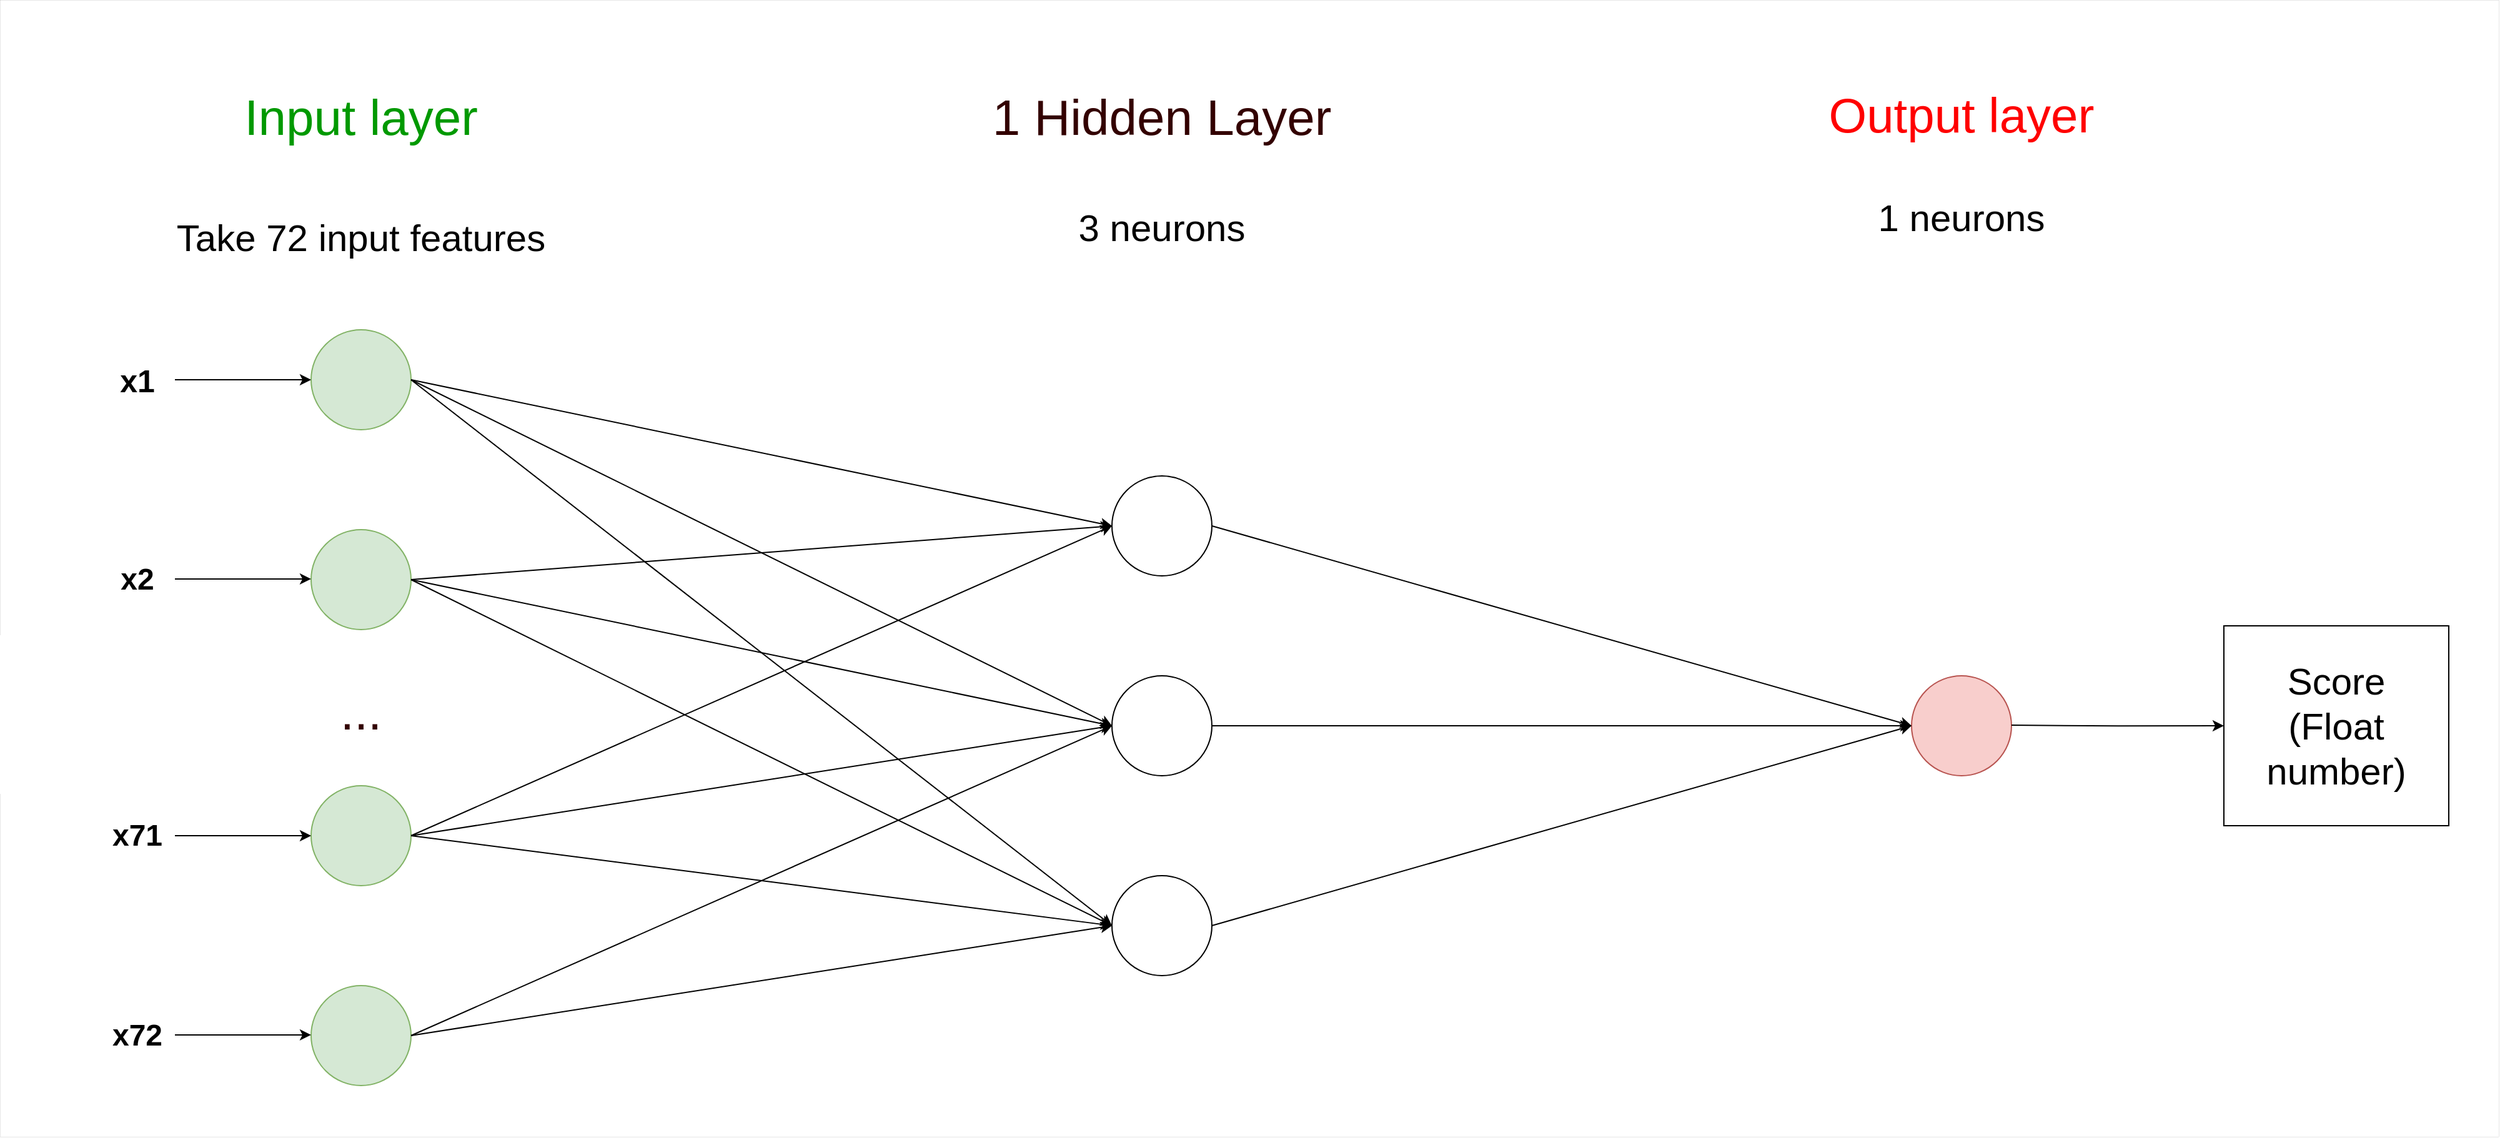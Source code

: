 <mxfile version="24.5.3" type="device">
  <diagram name="Page-1" id="yutKTJsLlQPalype0357">
    <mxGraphModel dx="3475" dy="2523" grid="1" gridSize="10" guides="1" tooltips="1" connect="1" arrows="1" fold="1" page="1" pageScale="1" pageWidth="850" pageHeight="1100" math="0" shadow="0">
      <root>
        <mxCell id="0" />
        <mxCell id="1" parent="0" />
        <mxCell id="drNLDpY8MwPUPVbuaoN--1" value="" style="ellipse;whiteSpace=wrap;html=1;aspect=fixed;fillColor=#d5e8d4;strokeColor=#82b366;" vertex="1" parent="1">
          <mxGeometry x="119" y="-56" width="80" height="80" as="geometry" />
        </mxCell>
        <mxCell id="drNLDpY8MwPUPVbuaoN--2" value="" style="ellipse;whiteSpace=wrap;html=1;aspect=fixed;fillColor=#d5e8d4;strokeColor=#82b366;" vertex="1" parent="1">
          <mxGeometry x="119" y="104" width="80" height="80" as="geometry" />
        </mxCell>
        <mxCell id="drNLDpY8MwPUPVbuaoN--3" value="" style="ellipse;whiteSpace=wrap;html=1;aspect=fixed;fillColor=#d5e8d4;strokeColor=#82b366;" vertex="1" parent="1">
          <mxGeometry x="119" y="309" width="80" height="80" as="geometry" />
        </mxCell>
        <mxCell id="drNLDpY8MwPUPVbuaoN--4" value="" style="ellipse;whiteSpace=wrap;html=1;aspect=fixed;fillColor=#d5e8d4;strokeColor=#82b366;" vertex="1" parent="1">
          <mxGeometry x="119" y="469" width="80" height="80" as="geometry" />
        </mxCell>
        <mxCell id="drNLDpY8MwPUPVbuaoN--5" value="" style="ellipse;whiteSpace=wrap;html=1;aspect=fixed;" vertex="1" parent="1">
          <mxGeometry x="760" y="61" width="80" height="80" as="geometry" />
        </mxCell>
        <mxCell id="drNLDpY8MwPUPVbuaoN--6" value="" style="ellipse;whiteSpace=wrap;html=1;aspect=fixed;" vertex="1" parent="1">
          <mxGeometry x="760" y="221" width="80" height="80" as="geometry" />
        </mxCell>
        <mxCell id="drNLDpY8MwPUPVbuaoN--7" value="" style="ellipse;whiteSpace=wrap;html=1;aspect=fixed;" vertex="1" parent="1">
          <mxGeometry x="760" y="381" width="80" height="80" as="geometry" />
        </mxCell>
        <mxCell id="drNLDpY8MwPUPVbuaoN--11" value="" style="ellipse;whiteSpace=wrap;html=1;aspect=fixed;fillColor=#f8cecc;strokeColor=#b85450;" vertex="1" parent="1">
          <mxGeometry x="1400" y="221" width="80" height="80" as="geometry" />
        </mxCell>
        <mxCell id="drNLDpY8MwPUPVbuaoN--13" value="&lt;span style=&quot;font-family: Helvetica; font-style: normal; font-variant-ligatures: normal; font-variant-caps: normal; font-weight: 400; letter-spacing: normal; orphans: 2; text-indent: 0px; text-transform: none; widows: 2; word-spacing: 0px; -webkit-text-stroke-width: 0px; white-space: nowrap; background-color: rgb(255, 255, 255); text-decoration-thickness: initial; text-decoration-style: initial; text-decoration-color: initial; float: none; display: inline !important;&quot;&gt;&lt;font style=&quot;font-size: 40px;&quot; color=&quot;#009900&quot;&gt;Input layer&lt;/font&gt;&lt;/span&gt;" style="text;whiteSpace=wrap;html=1;align=center;" vertex="1" parent="1">
          <mxGeometry x="34" y="-257" width="250" height="60" as="geometry" />
        </mxCell>
        <mxCell id="drNLDpY8MwPUPVbuaoN--14" value="&lt;span style=&quot;text-wrap: nowrap; background-color: rgb(255, 255, 255);&quot;&gt;&lt;font style=&quot;font-size: 39px;&quot; color=&quot;#ff0000&quot;&gt;Output layer&lt;/font&gt;&lt;/span&gt;" style="text;whiteSpace=wrap;html=1;align=center;" vertex="1" parent="1">
          <mxGeometry x="1315" y="-257" width="250" height="60" as="geometry" />
        </mxCell>
        <mxCell id="drNLDpY8MwPUPVbuaoN--15" value="&lt;span style=&quot;color: rgb(0, 0, 0); font-family: Helvetica; font-size: 30px; font-style: normal; font-variant-ligatures: normal; font-variant-caps: normal; font-weight: 400; letter-spacing: normal; orphans: 2; text-indent: 0px; text-transform: none; widows: 2; word-spacing: 0px; -webkit-text-stroke-width: 0px; white-space: nowrap; background-color: rgb(255, 255, 255); text-decoration-thickness: initial; text-decoration-style: initial; text-decoration-color: initial; float: none; display: inline !important;&quot;&gt;3 neurons&lt;/span&gt;" style="text;whiteSpace=wrap;html=1;align=center;" vertex="1" parent="1">
          <mxGeometry x="675" y="-162" width="250" height="60" as="geometry" />
        </mxCell>
        <mxCell id="drNLDpY8MwPUPVbuaoN--17" style="edgeStyle=orthogonalEdgeStyle;rounded=0;orthogonalLoop=1;jettySize=auto;html=1;exitX=1;exitY=0.5;exitDx=0;exitDy=0;entryX=0;entryY=0.5;entryDx=0;entryDy=0;" edge="1" parent="1" target="drNLDpY8MwPUPVbuaoN--55">
          <mxGeometry relative="1" as="geometry">
            <mxPoint x="1600" y="260.935" as="targetPoint" />
            <mxPoint x="1480" y="260.55" as="sourcePoint" />
          </mxGeometry>
        </mxCell>
        <mxCell id="drNLDpY8MwPUPVbuaoN--25" value="&lt;span style=&quot;font-family: Helvetica; font-style: normal; font-variant-ligatures: normal; font-variant-caps: normal; font-weight: 400; letter-spacing: normal; orphans: 2; text-indent: 0px; text-transform: none; widows: 2; word-spacing: 0px; -webkit-text-stroke-width: 0px; white-space: nowrap; background-color: rgb(255, 255, 255); text-decoration-thickness: initial; text-decoration-style: initial; text-decoration-color: initial; float: none; display: inline !important;&quot;&gt;&lt;font color=&quot;#330000&quot; style=&quot;font-size: 40px;&quot;&gt;1 Hidden Layer&lt;/font&gt;&lt;/span&gt;" style="text;whiteSpace=wrap;html=1;align=center;" vertex="1" parent="1">
          <mxGeometry x="675" y="-257" width="250" height="60" as="geometry" />
        </mxCell>
        <mxCell id="drNLDpY8MwPUPVbuaoN--26" value="" style="endArrow=classic;html=1;rounded=0;exitX=1;exitY=0.5;exitDx=0;exitDy=0;entryX=0;entryY=0.5;entryDx=0;entryDy=0;" edge="1" parent="1" source="drNLDpY8MwPUPVbuaoN--1" target="drNLDpY8MwPUPVbuaoN--6">
          <mxGeometry width="50" height="50" relative="1" as="geometry">
            <mxPoint x="1050" y="574" as="sourcePoint" />
            <mxPoint x="760" y="-176" as="targetPoint" />
          </mxGeometry>
        </mxCell>
        <mxCell id="drNLDpY8MwPUPVbuaoN--27" value="" style="endArrow=classic;html=1;rounded=0;exitX=1;exitY=0.5;exitDx=0;exitDy=0;entryX=0;entryY=0.5;entryDx=0;entryDy=0;" edge="1" parent="1" source="drNLDpY8MwPUPVbuaoN--1" target="drNLDpY8MwPUPVbuaoN--5">
          <mxGeometry width="50" height="50" relative="1" as="geometry">
            <mxPoint x="800" y="154" as="sourcePoint" />
            <mxPoint x="850" y="104" as="targetPoint" />
          </mxGeometry>
        </mxCell>
        <mxCell id="drNLDpY8MwPUPVbuaoN--28" value="" style="endArrow=classic;html=1;rounded=0;exitX=1;exitY=0.5;exitDx=0;exitDy=0;entryX=0;entryY=0.5;entryDx=0;entryDy=0;" edge="1" parent="1" source="drNLDpY8MwPUPVbuaoN--1" target="drNLDpY8MwPUPVbuaoN--7">
          <mxGeometry width="50" height="50" relative="1" as="geometry">
            <mxPoint x="209" y="-6" as="sourcePoint" />
            <mxPoint x="770" y="-6" as="targetPoint" />
          </mxGeometry>
        </mxCell>
        <mxCell id="drNLDpY8MwPUPVbuaoN--30" value="" style="endArrow=classic;html=1;rounded=0;exitX=1;exitY=0.5;exitDx=0;exitDy=0;entryX=0;entryY=0.5;entryDx=0;entryDy=0;" edge="1" parent="1" source="drNLDpY8MwPUPVbuaoN--2" target="drNLDpY8MwPUPVbuaoN--5">
          <mxGeometry width="50" height="50" relative="1" as="geometry">
            <mxPoint x="209" y="-6" as="sourcePoint" />
            <mxPoint x="430" y="354" as="targetPoint" />
          </mxGeometry>
        </mxCell>
        <mxCell id="drNLDpY8MwPUPVbuaoN--31" value="" style="endArrow=classic;html=1;rounded=0;exitX=1;exitY=0.5;exitDx=0;exitDy=0;entryX=0;entryY=0.5;entryDx=0;entryDy=0;" edge="1" parent="1" source="drNLDpY8MwPUPVbuaoN--2" target="drNLDpY8MwPUPVbuaoN--6">
          <mxGeometry width="50" height="50" relative="1" as="geometry">
            <mxPoint x="209" y="154" as="sourcePoint" />
            <mxPoint x="770" y="-6" as="targetPoint" />
          </mxGeometry>
        </mxCell>
        <mxCell id="drNLDpY8MwPUPVbuaoN--34" value="" style="endArrow=classic;html=1;rounded=0;exitX=1;exitY=0.5;exitDx=0;exitDy=0;entryX=0;entryY=0.5;entryDx=0;entryDy=0;" edge="1" parent="1" source="drNLDpY8MwPUPVbuaoN--3" target="drNLDpY8MwPUPVbuaoN--7">
          <mxGeometry width="50" height="50" relative="1" as="geometry">
            <mxPoint x="209" y="314" as="sourcePoint" />
            <mxPoint x="770" y="474" as="targetPoint" />
          </mxGeometry>
        </mxCell>
        <mxCell id="drNLDpY8MwPUPVbuaoN--35" value="" style="endArrow=classic;html=1;rounded=0;exitX=1;exitY=0.5;exitDx=0;exitDy=0;entryX=0;entryY=0.5;entryDx=0;entryDy=0;" edge="1" parent="1" source="drNLDpY8MwPUPVbuaoN--3" target="drNLDpY8MwPUPVbuaoN--6">
          <mxGeometry width="50" height="50" relative="1" as="geometry">
            <mxPoint x="209" y="314" as="sourcePoint" />
            <mxPoint x="770" y="314" as="targetPoint" />
          </mxGeometry>
        </mxCell>
        <mxCell id="drNLDpY8MwPUPVbuaoN--36" value="" style="endArrow=classic;html=1;rounded=0;exitX=1;exitY=0.5;exitDx=0;exitDy=0;entryX=0;entryY=0.5;entryDx=0;entryDy=0;" edge="1" parent="1" source="drNLDpY8MwPUPVbuaoN--3" target="drNLDpY8MwPUPVbuaoN--5">
          <mxGeometry width="50" height="50" relative="1" as="geometry">
            <mxPoint x="209" y="314" as="sourcePoint" />
            <mxPoint x="770" y="154" as="targetPoint" />
          </mxGeometry>
        </mxCell>
        <mxCell id="drNLDpY8MwPUPVbuaoN--38" value="" style="endArrow=classic;html=1;rounded=0;exitX=1;exitY=0.5;exitDx=0;exitDy=0;entryX=0;entryY=0.5;entryDx=0;entryDy=0;" edge="1" parent="1" source="drNLDpY8MwPUPVbuaoN--4" target="drNLDpY8MwPUPVbuaoN--6">
          <mxGeometry width="50" height="50" relative="1" as="geometry">
            <mxPoint x="209" y="474" as="sourcePoint" />
            <mxPoint x="770" y="-6" as="targetPoint" />
          </mxGeometry>
        </mxCell>
        <mxCell id="drNLDpY8MwPUPVbuaoN--39" value="" style="endArrow=classic;html=1;rounded=0;entryX=0;entryY=0.5;entryDx=0;entryDy=0;exitX=1;exitY=0.5;exitDx=0;exitDy=0;" edge="1" parent="1" source="drNLDpY8MwPUPVbuaoN--4" target="drNLDpY8MwPUPVbuaoN--7">
          <mxGeometry width="50" height="50" relative="1" as="geometry">
            <mxPoint x="230" y="494" as="sourcePoint" />
            <mxPoint x="770" y="154" as="targetPoint" />
          </mxGeometry>
        </mxCell>
        <mxCell id="drNLDpY8MwPUPVbuaoN--41" value="" style="endArrow=classic;html=1;rounded=0;exitX=1;exitY=0.5;exitDx=0;exitDy=0;entryX=0;entryY=0.5;entryDx=0;entryDy=0;" edge="1" parent="1" source="drNLDpY8MwPUPVbuaoN--2" target="drNLDpY8MwPUPVbuaoN--7">
          <mxGeometry width="50" height="50" relative="1" as="geometry">
            <mxPoint x="209" y="154" as="sourcePoint" />
            <mxPoint x="770" y="474" as="targetPoint" />
          </mxGeometry>
        </mxCell>
        <mxCell id="drNLDpY8MwPUPVbuaoN--43" value="" style="endArrow=classic;html=1;rounded=0;exitX=1;exitY=0.5;exitDx=0;exitDy=0;entryX=0;entryY=0.5;entryDx=0;entryDy=0;" edge="1" parent="1" source="drNLDpY8MwPUPVbuaoN--5" target="drNLDpY8MwPUPVbuaoN--11">
          <mxGeometry width="50" height="50" relative="1" as="geometry">
            <mxPoint x="850" y="31" as="sourcePoint" />
            <mxPoint x="1410" y="111" as="targetPoint" />
          </mxGeometry>
        </mxCell>
        <mxCell id="drNLDpY8MwPUPVbuaoN--46" value="" style="endArrow=classic;html=1;rounded=0;exitX=1;exitY=0.5;exitDx=0;exitDy=0;entryX=0;entryY=0.5;entryDx=0;entryDy=0;" edge="1" parent="1" source="drNLDpY8MwPUPVbuaoN--6" target="drNLDpY8MwPUPVbuaoN--11">
          <mxGeometry width="50" height="50" relative="1" as="geometry">
            <mxPoint x="850" y="191" as="sourcePoint" />
            <mxPoint x="1410" y="111" as="targetPoint" />
          </mxGeometry>
        </mxCell>
        <mxCell id="drNLDpY8MwPUPVbuaoN--49" value="" style="endArrow=classic;html=1;rounded=0;exitX=1;exitY=0.5;exitDx=0;exitDy=0;entryX=0;entryY=0.5;entryDx=0;entryDy=0;" edge="1" parent="1" source="drNLDpY8MwPUPVbuaoN--7" target="drNLDpY8MwPUPVbuaoN--11">
          <mxGeometry width="50" height="50" relative="1" as="geometry">
            <mxPoint x="850" y="351" as="sourcePoint" />
            <mxPoint x="1410" y="111" as="targetPoint" />
          </mxGeometry>
        </mxCell>
        <mxCell id="drNLDpY8MwPUPVbuaoN--55" value="&lt;span style=&quot;font-size: 30px;&quot;&gt;Score&lt;/span&gt;&lt;div&gt;&lt;span style=&quot;font-size: 30px;&quot;&gt;(Float number)&lt;/span&gt;&lt;/div&gt;" style="rounded=0;whiteSpace=wrap;html=1;" vertex="1" parent="1">
          <mxGeometry x="1650" y="181" width="180" height="160" as="geometry" />
        </mxCell>
        <mxCell id="drNLDpY8MwPUPVbuaoN--56" value="&lt;font size=&quot;1&quot; style=&quot;&quot;&gt;&lt;b style=&quot;font-size: 25px;&quot;&gt;x1&lt;/b&gt;&lt;/font&gt;" style="text;html=1;align=center;verticalAlign=middle;whiteSpace=wrap;rounded=0;" vertex="1" parent="1">
          <mxGeometry x="-50" y="-31" width="60" height="30" as="geometry" />
        </mxCell>
        <mxCell id="drNLDpY8MwPUPVbuaoN--57" value="&lt;font size=&quot;1&quot; style=&quot;&quot;&gt;&lt;b style=&quot;font-size: 24px;&quot;&gt;x2&lt;/b&gt;&lt;/font&gt;" style="text;html=1;align=center;verticalAlign=middle;whiteSpace=wrap;rounded=0;" vertex="1" parent="1">
          <mxGeometry x="-50" y="129" width="60" height="30" as="geometry" />
        </mxCell>
        <mxCell id="drNLDpY8MwPUPVbuaoN--58" value="&lt;font size=&quot;1&quot; style=&quot;&quot;&gt;&lt;b style=&quot;font-size: 24px;&quot;&gt;x71&lt;/b&gt;&lt;/font&gt;" style="text;html=1;align=center;verticalAlign=middle;whiteSpace=wrap;rounded=0;" vertex="1" parent="1">
          <mxGeometry x="-50" y="334" width="60" height="30" as="geometry" />
        </mxCell>
        <mxCell id="drNLDpY8MwPUPVbuaoN--59" value="&lt;font size=&quot;1&quot; style=&quot;&quot;&gt;&lt;b style=&quot;font-size: 24px;&quot;&gt;x72&lt;/b&gt;&lt;/font&gt;" style="text;html=1;align=center;verticalAlign=middle;whiteSpace=wrap;rounded=0;" vertex="1" parent="1">
          <mxGeometry x="-50" y="494" width="60" height="30" as="geometry" />
        </mxCell>
        <mxCell id="drNLDpY8MwPUPVbuaoN--60" value="" style="endArrow=classic;html=1;rounded=0;exitX=1;exitY=0.5;exitDx=0;exitDy=0;entryX=0;entryY=0.5;entryDx=0;entryDy=0;" edge="1" parent="1" source="drNLDpY8MwPUPVbuaoN--56" target="drNLDpY8MwPUPVbuaoN--1">
          <mxGeometry width="50" height="50" relative="1" as="geometry">
            <mxPoint x="370" y="24" as="sourcePoint" />
            <mxPoint x="420" y="-26" as="targetPoint" />
          </mxGeometry>
        </mxCell>
        <mxCell id="drNLDpY8MwPUPVbuaoN--61" value="" style="endArrow=classic;html=1;rounded=0;exitX=1;exitY=0.5;exitDx=0;exitDy=0;entryX=0;entryY=0.5;entryDx=0;entryDy=0;" edge="1" parent="1">
          <mxGeometry width="50" height="50" relative="1" as="geometry">
            <mxPoint x="10" y="143.44" as="sourcePoint" />
            <mxPoint x="119" y="143.44" as="targetPoint" />
          </mxGeometry>
        </mxCell>
        <mxCell id="drNLDpY8MwPUPVbuaoN--62" value="" style="endArrow=classic;html=1;rounded=0;exitX=1;exitY=0.5;exitDx=0;exitDy=0;entryX=0;entryY=0.5;entryDx=0;entryDy=0;" edge="1" parent="1">
          <mxGeometry width="50" height="50" relative="1" as="geometry">
            <mxPoint x="10" y="349" as="sourcePoint" />
            <mxPoint x="119" y="349" as="targetPoint" />
          </mxGeometry>
        </mxCell>
        <mxCell id="drNLDpY8MwPUPVbuaoN--63" value="" style="endArrow=classic;html=1;rounded=0;exitX=1;exitY=0.5;exitDx=0;exitDy=0;entryX=0;entryY=0.5;entryDx=0;entryDy=0;" edge="1" parent="1">
          <mxGeometry width="50" height="50" relative="1" as="geometry">
            <mxPoint x="10" y="508.44" as="sourcePoint" />
            <mxPoint x="119" y="508.44" as="targetPoint" />
          </mxGeometry>
        </mxCell>
        <mxCell id="drNLDpY8MwPUPVbuaoN--64" value="&lt;span style=&quot;font-size: 30px; text-wrap: nowrap; background-color: rgb(255, 255, 255);&quot;&gt;1 neurons&lt;/span&gt;" style="text;whiteSpace=wrap;html=1;align=center;" vertex="1" parent="1">
          <mxGeometry x="1315" y="-170" width="250" height="60" as="geometry" />
        </mxCell>
        <mxCell id="drNLDpY8MwPUPVbuaoN--65" value="&lt;span style=&quot;color: rgb(0, 0, 0); font-family: Helvetica; font-size: 30px; font-style: normal; font-variant-ligatures: normal; font-variant-caps: normal; font-weight: 400; letter-spacing: normal; orphans: 2; text-indent: 0px; text-transform: none; widows: 2; word-spacing: 0px; -webkit-text-stroke-width: 0px; white-space: nowrap; background-color: rgb(255, 255, 255); text-decoration-thickness: initial; text-decoration-style: initial; text-decoration-color: initial; float: none; display: inline !important;&quot;&gt;Take 72 input features&lt;/span&gt;" style="text;whiteSpace=wrap;html=1;align=center;" vertex="1" parent="1">
          <mxGeometry x="34" y="-154" width="250" height="60" as="geometry" />
        </mxCell>
        <mxCell id="drNLDpY8MwPUPVbuaoN--66" value="" style="rounded=0;whiteSpace=wrap;html=1;fillColor=none;strokeWidth=0;" vertex="1" parent="1">
          <mxGeometry x="-130" y="-320" width="2000" height="910" as="geometry" />
        </mxCell>
        <mxCell id="drNLDpY8MwPUPVbuaoN--67" value="&lt;span style=&quot;font-family: Helvetica; font-style: normal; font-variant-ligatures: normal; font-variant-caps: normal; font-weight: 400; letter-spacing: normal; orphans: 2; text-indent: 0px; text-transform: none; widows: 2; word-spacing: 0px; -webkit-text-stroke-width: 0px; white-space: nowrap; background-color: rgb(255, 255, 255); text-decoration-thickness: initial; text-decoration-style: initial; text-decoration-color: initial; float: none; display: inline !important;&quot;&gt;&lt;font color=&quot;#330000&quot; style=&quot;font-size: 40px;&quot;&gt;...&lt;/font&gt;&lt;/span&gt;" style="text;whiteSpace=wrap;html=1;align=center;" vertex="1" parent="1">
          <mxGeometry x="34" y="219" width="250" height="60" as="geometry" />
        </mxCell>
      </root>
    </mxGraphModel>
  </diagram>
</mxfile>
